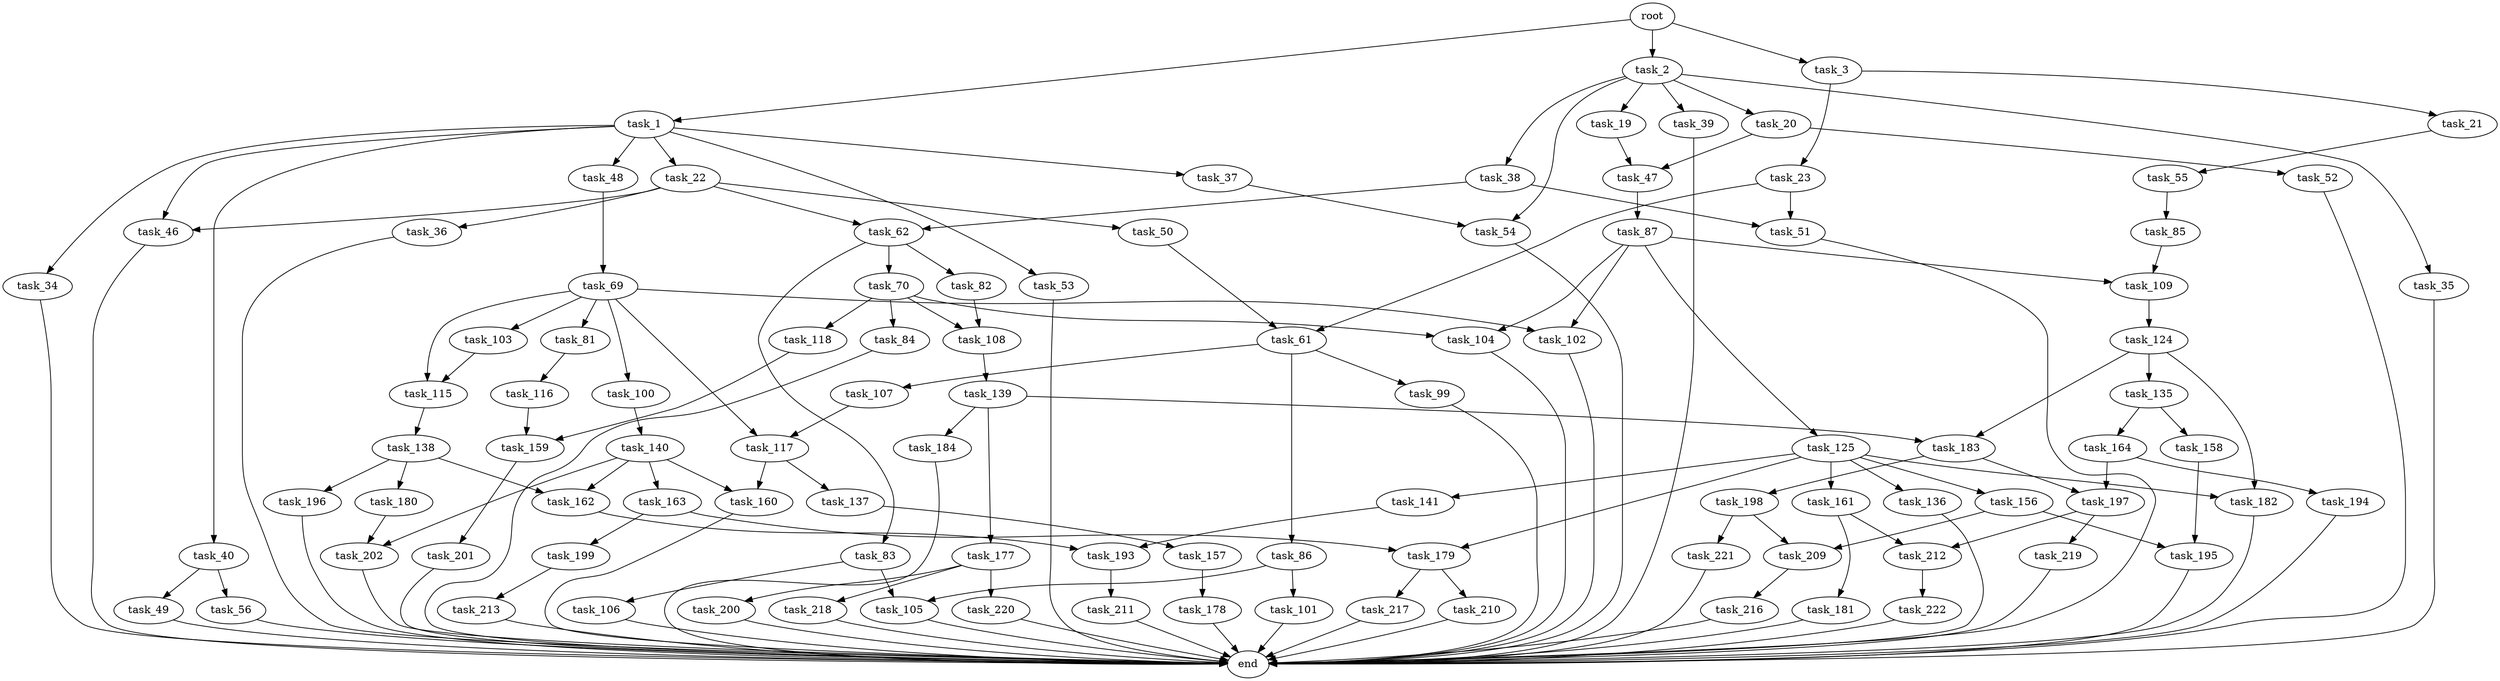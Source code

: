 digraph G {
  root [size="0.000000"];
  task_1 [size="368293445632.000000"];
  task_2 [size="1073741824000.000000"];
  task_3 [size="21492969245.000000"];
  task_22 [size="220025392014.000000"];
  task_34 [size="782757789696.000000"];
  task_37 [size="41069418068.000000"];
  task_40 [size="4132760769.000000"];
  task_46 [size="134217728000.000000"];
  task_48 [size="47282022709.000000"];
  task_53 [size="134217728000.000000"];
  task_19 [size="71568788356.000000"];
  task_20 [size="549755813888.000000"];
  task_35 [size="222344887129.000000"];
  task_38 [size="39071674781.000000"];
  task_39 [size="9733615532.000000"];
  task_54 [size="231928233984.000000"];
  task_21 [size="31767577251.000000"];
  task_23 [size="368293445632.000000"];
  task_47 [size="6279725778.000000"];
  task_52 [size="1073741824000.000000"];
  task_55 [size="28991029248.000000"];
  task_36 [size="68719476736.000000"];
  task_50 [size="833943199.000000"];
  task_62 [size="368293445632.000000"];
  task_51 [size="7376620280.000000"];
  task_61 [size="68719476736.000000"];
  end [size="0.000000"];
  task_49 [size="368293445632.000000"];
  task_56 [size="231928233984.000000"];
  task_87 [size="8589934592.000000"];
  task_69 [size="549755813888.000000"];
  task_85 [size="95245341264.000000"];
  task_86 [size="242297713156.000000"];
  task_99 [size="231928233984.000000"];
  task_107 [size="3383742217.000000"];
  task_70 [size="12897797435.000000"];
  task_82 [size="15967053971.000000"];
  task_83 [size="8589934592.000000"];
  task_81 [size="1313034567259.000000"];
  task_100 [size="134217728000.000000"];
  task_102 [size="549755813888.000000"];
  task_103 [size="782757789696.000000"];
  task_115 [size="15399023010.000000"];
  task_117 [size="782757789696.000000"];
  task_84 [size="746880160.000000"];
  task_104 [size="404315448368.000000"];
  task_108 [size="30508980366.000000"];
  task_118 [size="28991029248.000000"];
  task_116 [size="57105600972.000000"];
  task_105 [size="156832423348.000000"];
  task_106 [size="237347690703.000000"];
  task_109 [size="181889815176.000000"];
  task_101 [size="17441092692.000000"];
  task_125 [size="782757789696.000000"];
  task_140 [size="175945892919.000000"];
  task_139 [size="231928233984.000000"];
  task_124 [size="400908653970.000000"];
  task_138 [size="140749120365.000000"];
  task_159 [size="368293445632.000000"];
  task_137 [size="95064715308.000000"];
  task_160 [size="1079959282.000000"];
  task_135 [size="8589934592.000000"];
  task_182 [size="179091713664.000000"];
  task_183 [size="1004091854.000000"];
  task_136 [size="701194447738.000000"];
  task_141 [size="134217728000.000000"];
  task_156 [size="776562420192.000000"];
  task_161 [size="1073741824000.000000"];
  task_179 [size="12502238314.000000"];
  task_158 [size="27736305959.000000"];
  task_164 [size="27190688682.000000"];
  task_157 [size="11357407562.000000"];
  task_162 [size="1819249020.000000"];
  task_180 [size="197051545764.000000"];
  task_196 [size="2675919827.000000"];
  task_177 [size="765230013652.000000"];
  task_184 [size="68719476736.000000"];
  task_163 [size="14742788272.000000"];
  task_202 [size="29876751660.000000"];
  task_193 [size="8589934592.000000"];
  task_195 [size="163159147528.000000"];
  task_209 [size="47358132681.000000"];
  task_178 [size="16967011604.000000"];
  task_201 [size="134217728000.000000"];
  task_181 [size="782757789696.000000"];
  task_212 [size="3229510310.000000"];
  task_199 [size="8589934592.000000"];
  task_194 [size="231928233984.000000"];
  task_197 [size="8589934592.000000"];
  task_200 [size="8876768581.000000"];
  task_218 [size="751881096980.000000"];
  task_220 [size="16384939809.000000"];
  task_210 [size="577264731.000000"];
  task_217 [size="368293445632.000000"];
  task_198 [size="3516290618.000000"];
  task_211 [size="8589934592.000000"];
  task_219 [size="22814397882.000000"];
  task_221 [size="782757789696.000000"];
  task_213 [size="549755813888.000000"];
  task_216 [size="134217728000.000000"];
  task_222 [size="231928233984.000000"];

  root -> task_1 [size="1.000000"];
  root -> task_2 [size="1.000000"];
  root -> task_3 [size="1.000000"];
  task_1 -> task_22 [size="411041792.000000"];
  task_1 -> task_34 [size="411041792.000000"];
  task_1 -> task_37 [size="411041792.000000"];
  task_1 -> task_40 [size="411041792.000000"];
  task_1 -> task_46 [size="411041792.000000"];
  task_1 -> task_48 [size="411041792.000000"];
  task_1 -> task_53 [size="411041792.000000"];
  task_2 -> task_19 [size="838860800.000000"];
  task_2 -> task_20 [size="838860800.000000"];
  task_2 -> task_35 [size="838860800.000000"];
  task_2 -> task_38 [size="838860800.000000"];
  task_2 -> task_39 [size="838860800.000000"];
  task_2 -> task_54 [size="838860800.000000"];
  task_3 -> task_21 [size="411041792.000000"];
  task_3 -> task_23 [size="411041792.000000"];
  task_22 -> task_36 [size="411041792.000000"];
  task_22 -> task_46 [size="411041792.000000"];
  task_22 -> task_50 [size="411041792.000000"];
  task_22 -> task_62 [size="411041792.000000"];
  task_34 -> end [size="1.000000"];
  task_37 -> task_54 [size="33554432.000000"];
  task_40 -> task_49 [size="209715200.000000"];
  task_40 -> task_56 [size="209715200.000000"];
  task_46 -> end [size="1.000000"];
  task_48 -> task_69 [size="838860800.000000"];
  task_53 -> end [size="1.000000"];
  task_19 -> task_47 [size="209715200.000000"];
  task_20 -> task_47 [size="536870912.000000"];
  task_20 -> task_52 [size="536870912.000000"];
  task_35 -> end [size="1.000000"];
  task_38 -> task_51 [size="838860800.000000"];
  task_38 -> task_62 [size="838860800.000000"];
  task_39 -> end [size="1.000000"];
  task_54 -> end [size="1.000000"];
  task_21 -> task_55 [size="33554432.000000"];
  task_23 -> task_51 [size="411041792.000000"];
  task_23 -> task_61 [size="411041792.000000"];
  task_47 -> task_87 [size="134217728.000000"];
  task_52 -> end [size="1.000000"];
  task_55 -> task_85 [size="75497472.000000"];
  task_36 -> end [size="1.000000"];
  task_50 -> task_61 [size="75497472.000000"];
  task_62 -> task_70 [size="411041792.000000"];
  task_62 -> task_82 [size="411041792.000000"];
  task_62 -> task_83 [size="411041792.000000"];
  task_51 -> end [size="1.000000"];
  task_61 -> task_86 [size="134217728.000000"];
  task_61 -> task_99 [size="134217728.000000"];
  task_61 -> task_107 [size="134217728.000000"];
  task_49 -> end [size="1.000000"];
  task_56 -> end [size="1.000000"];
  task_87 -> task_102 [size="33554432.000000"];
  task_87 -> task_104 [size="33554432.000000"];
  task_87 -> task_109 [size="33554432.000000"];
  task_87 -> task_125 [size="33554432.000000"];
  task_69 -> task_81 [size="536870912.000000"];
  task_69 -> task_100 [size="536870912.000000"];
  task_69 -> task_102 [size="536870912.000000"];
  task_69 -> task_103 [size="536870912.000000"];
  task_69 -> task_115 [size="536870912.000000"];
  task_69 -> task_117 [size="536870912.000000"];
  task_85 -> task_109 [size="134217728.000000"];
  task_86 -> task_101 [size="209715200.000000"];
  task_86 -> task_105 [size="209715200.000000"];
  task_99 -> end [size="1.000000"];
  task_107 -> task_117 [size="75497472.000000"];
  task_70 -> task_84 [size="301989888.000000"];
  task_70 -> task_104 [size="301989888.000000"];
  task_70 -> task_108 [size="301989888.000000"];
  task_70 -> task_118 [size="301989888.000000"];
  task_82 -> task_108 [size="411041792.000000"];
  task_83 -> task_105 [size="33554432.000000"];
  task_83 -> task_106 [size="33554432.000000"];
  task_81 -> task_116 [size="838860800.000000"];
  task_100 -> task_140 [size="209715200.000000"];
  task_102 -> end [size="1.000000"];
  task_103 -> task_115 [size="679477248.000000"];
  task_115 -> task_138 [size="301989888.000000"];
  task_117 -> task_137 [size="679477248.000000"];
  task_117 -> task_160 [size="679477248.000000"];
  task_84 -> end [size="1.000000"];
  task_104 -> end [size="1.000000"];
  task_108 -> task_139 [size="536870912.000000"];
  task_118 -> task_159 [size="75497472.000000"];
  task_116 -> task_159 [size="75497472.000000"];
  task_105 -> end [size="1.000000"];
  task_106 -> end [size="1.000000"];
  task_109 -> task_124 [size="209715200.000000"];
  task_101 -> end [size="1.000000"];
  task_125 -> task_136 [size="679477248.000000"];
  task_125 -> task_141 [size="679477248.000000"];
  task_125 -> task_156 [size="679477248.000000"];
  task_125 -> task_161 [size="679477248.000000"];
  task_125 -> task_179 [size="679477248.000000"];
  task_125 -> task_182 [size="679477248.000000"];
  task_140 -> task_160 [size="301989888.000000"];
  task_140 -> task_162 [size="301989888.000000"];
  task_140 -> task_163 [size="301989888.000000"];
  task_140 -> task_202 [size="301989888.000000"];
  task_139 -> task_177 [size="301989888.000000"];
  task_139 -> task_183 [size="301989888.000000"];
  task_139 -> task_184 [size="301989888.000000"];
  task_124 -> task_135 [size="679477248.000000"];
  task_124 -> task_182 [size="679477248.000000"];
  task_124 -> task_183 [size="679477248.000000"];
  task_138 -> task_162 [size="301989888.000000"];
  task_138 -> task_180 [size="301989888.000000"];
  task_138 -> task_196 [size="301989888.000000"];
  task_159 -> task_201 [size="411041792.000000"];
  task_137 -> task_157 [size="134217728.000000"];
  task_160 -> end [size="1.000000"];
  task_135 -> task_158 [size="33554432.000000"];
  task_135 -> task_164 [size="33554432.000000"];
  task_182 -> end [size="1.000000"];
  task_183 -> task_197 [size="33554432.000000"];
  task_183 -> task_198 [size="33554432.000000"];
  task_136 -> end [size="1.000000"];
  task_141 -> task_193 [size="209715200.000000"];
  task_156 -> task_195 [size="536870912.000000"];
  task_156 -> task_209 [size="536870912.000000"];
  task_161 -> task_181 [size="838860800.000000"];
  task_161 -> task_212 [size="838860800.000000"];
  task_179 -> task_210 [size="411041792.000000"];
  task_179 -> task_217 [size="411041792.000000"];
  task_158 -> task_195 [size="838860800.000000"];
  task_164 -> task_194 [size="679477248.000000"];
  task_164 -> task_197 [size="679477248.000000"];
  task_157 -> task_178 [size="838860800.000000"];
  task_162 -> task_193 [size="33554432.000000"];
  task_180 -> task_202 [size="134217728.000000"];
  task_196 -> end [size="1.000000"];
  task_177 -> task_200 [size="536870912.000000"];
  task_177 -> task_218 [size="536870912.000000"];
  task_177 -> task_220 [size="536870912.000000"];
  task_184 -> end [size="1.000000"];
  task_163 -> task_179 [size="838860800.000000"];
  task_163 -> task_199 [size="838860800.000000"];
  task_202 -> end [size="1.000000"];
  task_193 -> task_211 [size="33554432.000000"];
  task_195 -> end [size="1.000000"];
  task_209 -> task_216 [size="838860800.000000"];
  task_178 -> end [size="1.000000"];
  task_201 -> end [size="1.000000"];
  task_181 -> end [size="1.000000"];
  task_212 -> task_222 [size="75497472.000000"];
  task_199 -> task_213 [size="33554432.000000"];
  task_194 -> end [size="1.000000"];
  task_197 -> task_212 [size="33554432.000000"];
  task_197 -> task_219 [size="33554432.000000"];
  task_200 -> end [size="1.000000"];
  task_218 -> end [size="1.000000"];
  task_220 -> end [size="1.000000"];
  task_210 -> end [size="1.000000"];
  task_217 -> end [size="1.000000"];
  task_198 -> task_209 [size="301989888.000000"];
  task_198 -> task_221 [size="301989888.000000"];
  task_211 -> end [size="1.000000"];
  task_219 -> end [size="1.000000"];
  task_221 -> end [size="1.000000"];
  task_213 -> end [size="1.000000"];
  task_216 -> end [size="1.000000"];
  task_222 -> end [size="1.000000"];
}
